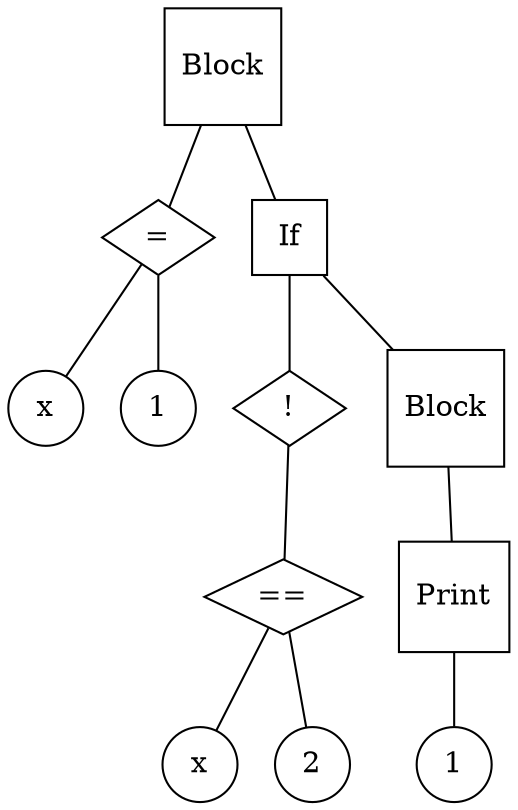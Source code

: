 graph g {
n0 [label = "Block", shape="square"]
n1 [label = "=", shape="diamond"]
n2 [label = "x", shape="circle"]
n3 [label = "1", shape="circle"]
n4 [label = "If", shape="square"]
n5 [label = "!", shape="diamond"]
n6 [label = "==", shape="diamond"]
n7 [label = "x", shape="circle"]
n8 [label = "2", shape="circle"]
n9 [label = "Block", shape="square"]
n10 [label = "Print", shape="square"]
n11 [label = "1", shape="circle"]

"n0" -- "n1" -- "n2"
"n1" -- "n3"
"n0" -- "n4" -- "n5" -- "n6" -- "n7"
"n6" -- "n8"
"n4" -- "n9" -- "n10" -- "n11"
}
